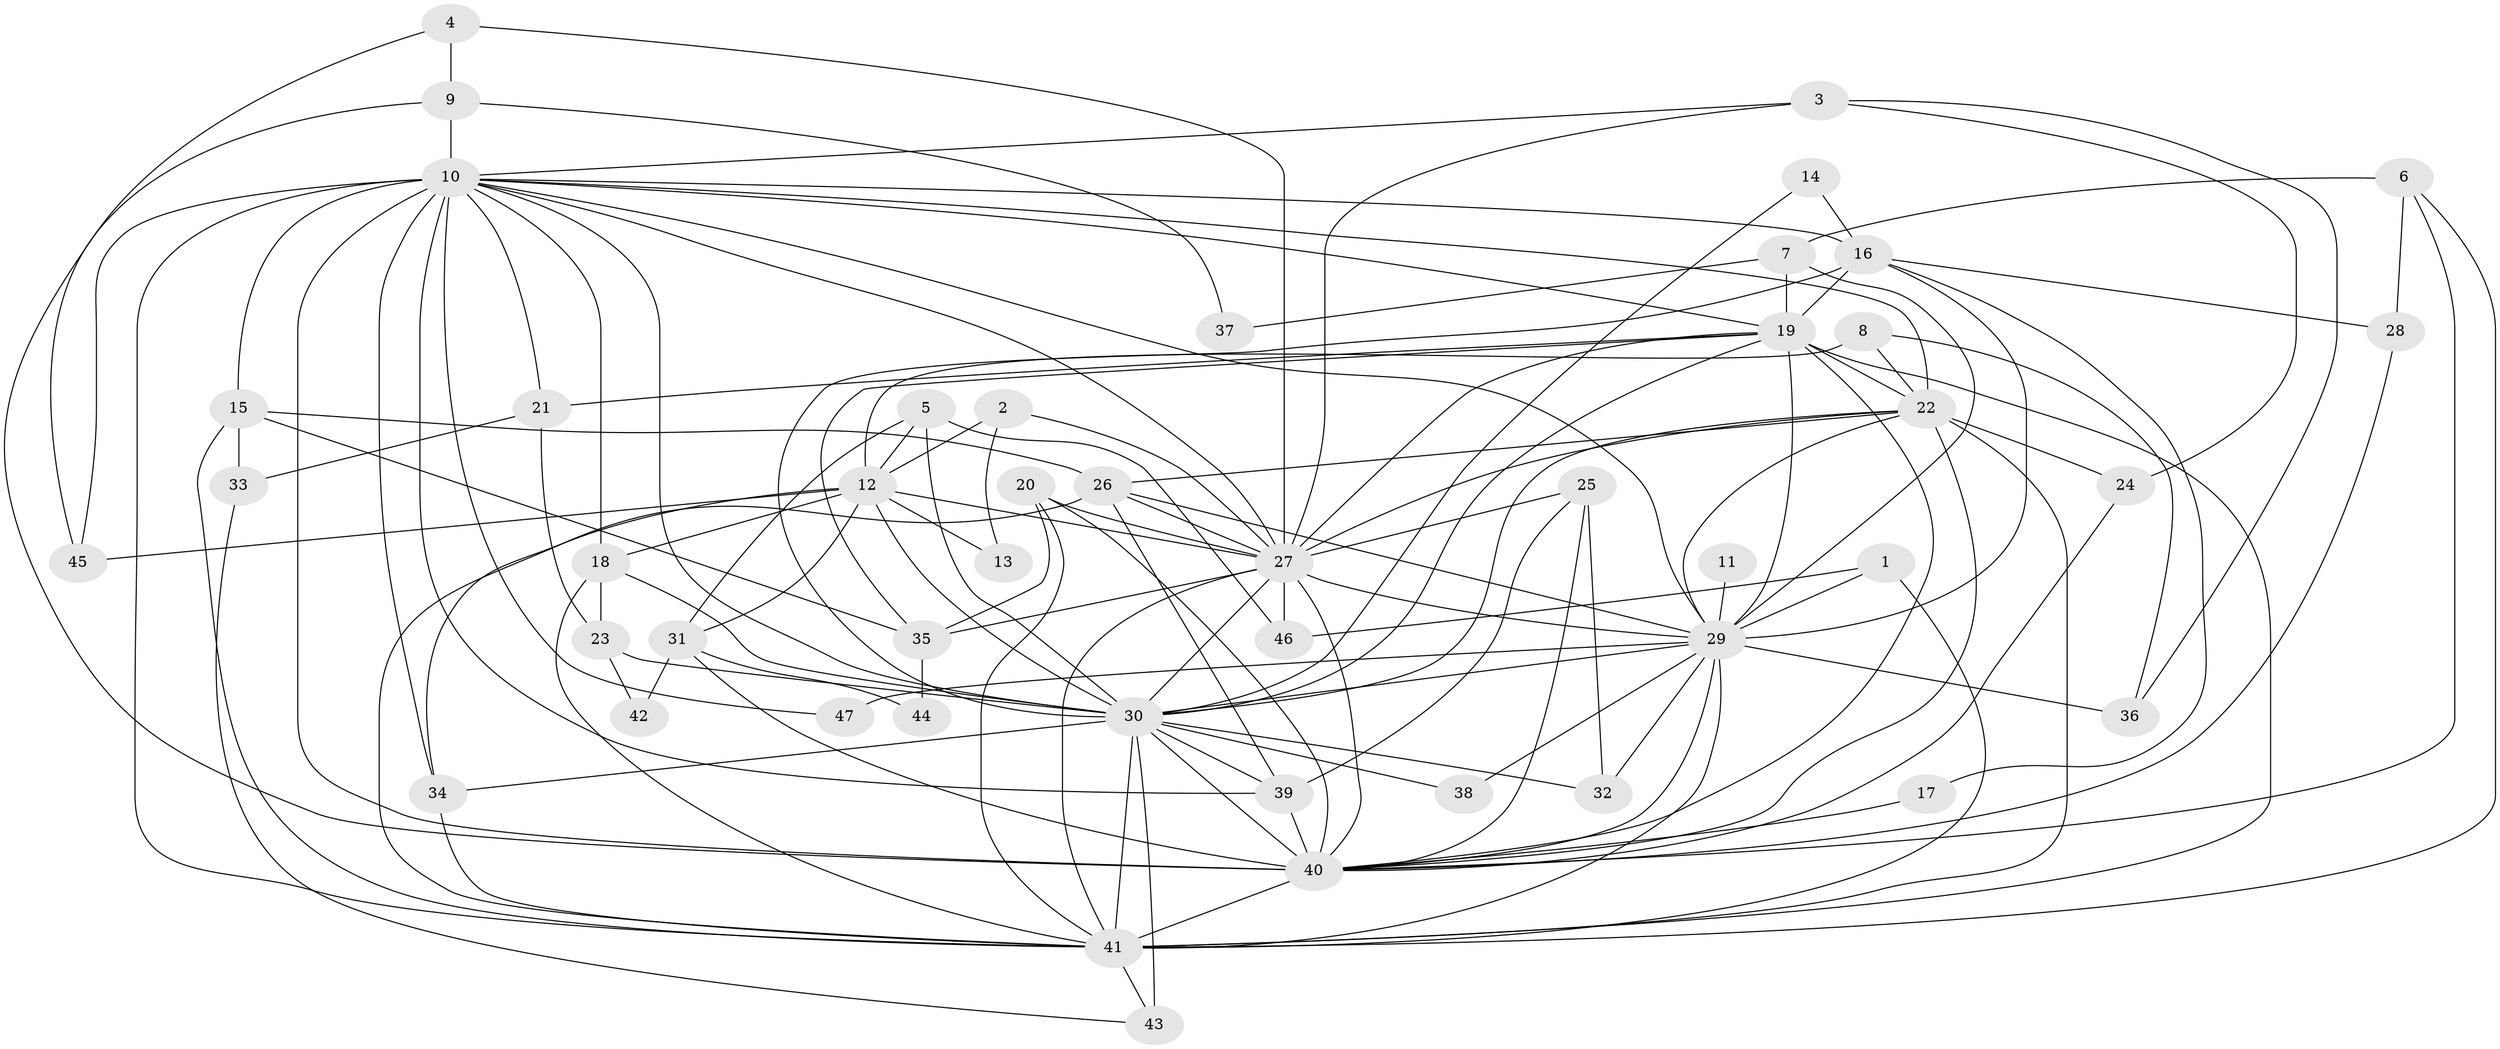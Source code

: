 // original degree distribution, {23: 0.02127659574468085, 16: 0.02127659574468085, 13: 0.02127659574468085, 25: 0.010638297872340425, 19: 0.010638297872340425, 15: 0.010638297872340425, 14: 0.010638297872340425, 21: 0.010638297872340425, 4: 0.1595744680851064, 3: 0.14893617021276595, 2: 0.5212765957446809, 5: 0.031914893617021274, 6: 0.010638297872340425, 7: 0.010638297872340425}
// Generated by graph-tools (version 1.1) at 2025/01/03/09/25 03:01:30]
// undirected, 47 vertices, 130 edges
graph export_dot {
graph [start="1"]
  node [color=gray90,style=filled];
  1;
  2;
  3;
  4;
  5;
  6;
  7;
  8;
  9;
  10;
  11;
  12;
  13;
  14;
  15;
  16;
  17;
  18;
  19;
  20;
  21;
  22;
  23;
  24;
  25;
  26;
  27;
  28;
  29;
  30;
  31;
  32;
  33;
  34;
  35;
  36;
  37;
  38;
  39;
  40;
  41;
  42;
  43;
  44;
  45;
  46;
  47;
  1 -- 29 [weight=1.0];
  1 -- 41 [weight=1.0];
  1 -- 46 [weight=1.0];
  2 -- 12 [weight=1.0];
  2 -- 13 [weight=1.0];
  2 -- 27 [weight=1.0];
  3 -- 10 [weight=1.0];
  3 -- 24 [weight=1.0];
  3 -- 27 [weight=1.0];
  3 -- 36 [weight=1.0];
  4 -- 9 [weight=1.0];
  4 -- 27 [weight=1.0];
  4 -- 40 [weight=1.0];
  5 -- 12 [weight=1.0];
  5 -- 30 [weight=1.0];
  5 -- 31 [weight=1.0];
  5 -- 46 [weight=1.0];
  6 -- 7 [weight=1.0];
  6 -- 28 [weight=1.0];
  6 -- 40 [weight=1.0];
  6 -- 41 [weight=1.0];
  7 -- 19 [weight=1.0];
  7 -- 29 [weight=1.0];
  7 -- 37 [weight=1.0];
  8 -- 12 [weight=1.0];
  8 -- 22 [weight=1.0];
  8 -- 36 [weight=1.0];
  9 -- 10 [weight=1.0];
  9 -- 37 [weight=1.0];
  9 -- 45 [weight=1.0];
  10 -- 15 [weight=1.0];
  10 -- 16 [weight=1.0];
  10 -- 18 [weight=1.0];
  10 -- 19 [weight=1.0];
  10 -- 21 [weight=2.0];
  10 -- 22 [weight=1.0];
  10 -- 27 [weight=1.0];
  10 -- 29 [weight=1.0];
  10 -- 30 [weight=1.0];
  10 -- 34 [weight=1.0];
  10 -- 39 [weight=1.0];
  10 -- 40 [weight=4.0];
  10 -- 41 [weight=3.0];
  10 -- 45 [weight=1.0];
  10 -- 47 [weight=1.0];
  11 -- 29 [weight=1.0];
  12 -- 13 [weight=1.0];
  12 -- 18 [weight=1.0];
  12 -- 27 [weight=1.0];
  12 -- 30 [weight=2.0];
  12 -- 31 [weight=1.0];
  12 -- 34 [weight=1.0];
  12 -- 45 [weight=2.0];
  14 -- 16 [weight=1.0];
  14 -- 30 [weight=1.0];
  15 -- 26 [weight=1.0];
  15 -- 33 [weight=1.0];
  15 -- 35 [weight=1.0];
  15 -- 41 [weight=1.0];
  16 -- 17 [weight=1.0];
  16 -- 19 [weight=1.0];
  16 -- 28 [weight=1.0];
  16 -- 29 [weight=1.0];
  16 -- 30 [weight=1.0];
  17 -- 40 [weight=1.0];
  18 -- 23 [weight=1.0];
  18 -- 30 [weight=1.0];
  18 -- 41 [weight=1.0];
  19 -- 21 [weight=1.0];
  19 -- 22 [weight=1.0];
  19 -- 27 [weight=2.0];
  19 -- 29 [weight=2.0];
  19 -- 30 [weight=1.0];
  19 -- 35 [weight=1.0];
  19 -- 40 [weight=2.0];
  19 -- 41 [weight=3.0];
  20 -- 27 [weight=1.0];
  20 -- 35 [weight=1.0];
  20 -- 40 [weight=1.0];
  20 -- 41 [weight=1.0];
  21 -- 23 [weight=1.0];
  21 -- 33 [weight=1.0];
  22 -- 24 [weight=1.0];
  22 -- 26 [weight=1.0];
  22 -- 27 [weight=1.0];
  22 -- 29 [weight=1.0];
  22 -- 30 [weight=1.0];
  22 -- 40 [weight=2.0];
  22 -- 41 [weight=3.0];
  23 -- 30 [weight=1.0];
  23 -- 42 [weight=1.0];
  24 -- 40 [weight=1.0];
  25 -- 27 [weight=1.0];
  25 -- 32 [weight=1.0];
  25 -- 39 [weight=1.0];
  25 -- 40 [weight=1.0];
  26 -- 27 [weight=1.0];
  26 -- 29 [weight=1.0];
  26 -- 39 [weight=1.0];
  26 -- 41 [weight=1.0];
  27 -- 29 [weight=1.0];
  27 -- 30 [weight=1.0];
  27 -- 35 [weight=1.0];
  27 -- 40 [weight=2.0];
  27 -- 41 [weight=5.0];
  27 -- 46 [weight=1.0];
  28 -- 40 [weight=1.0];
  29 -- 30 [weight=1.0];
  29 -- 32 [weight=1.0];
  29 -- 36 [weight=1.0];
  29 -- 38 [weight=1.0];
  29 -- 40 [weight=2.0];
  29 -- 41 [weight=3.0];
  29 -- 47 [weight=1.0];
  30 -- 32 [weight=2.0];
  30 -- 34 [weight=1.0];
  30 -- 38 [weight=1.0];
  30 -- 39 [weight=1.0];
  30 -- 40 [weight=3.0];
  30 -- 41 [weight=3.0];
  30 -- 43 [weight=2.0];
  31 -- 40 [weight=1.0];
  31 -- 42 [weight=1.0];
  31 -- 44 [weight=1.0];
  33 -- 43 [weight=1.0];
  34 -- 41 [weight=1.0];
  35 -- 44 [weight=1.0];
  39 -- 40 [weight=1.0];
  40 -- 41 [weight=4.0];
  41 -- 43 [weight=1.0];
}
